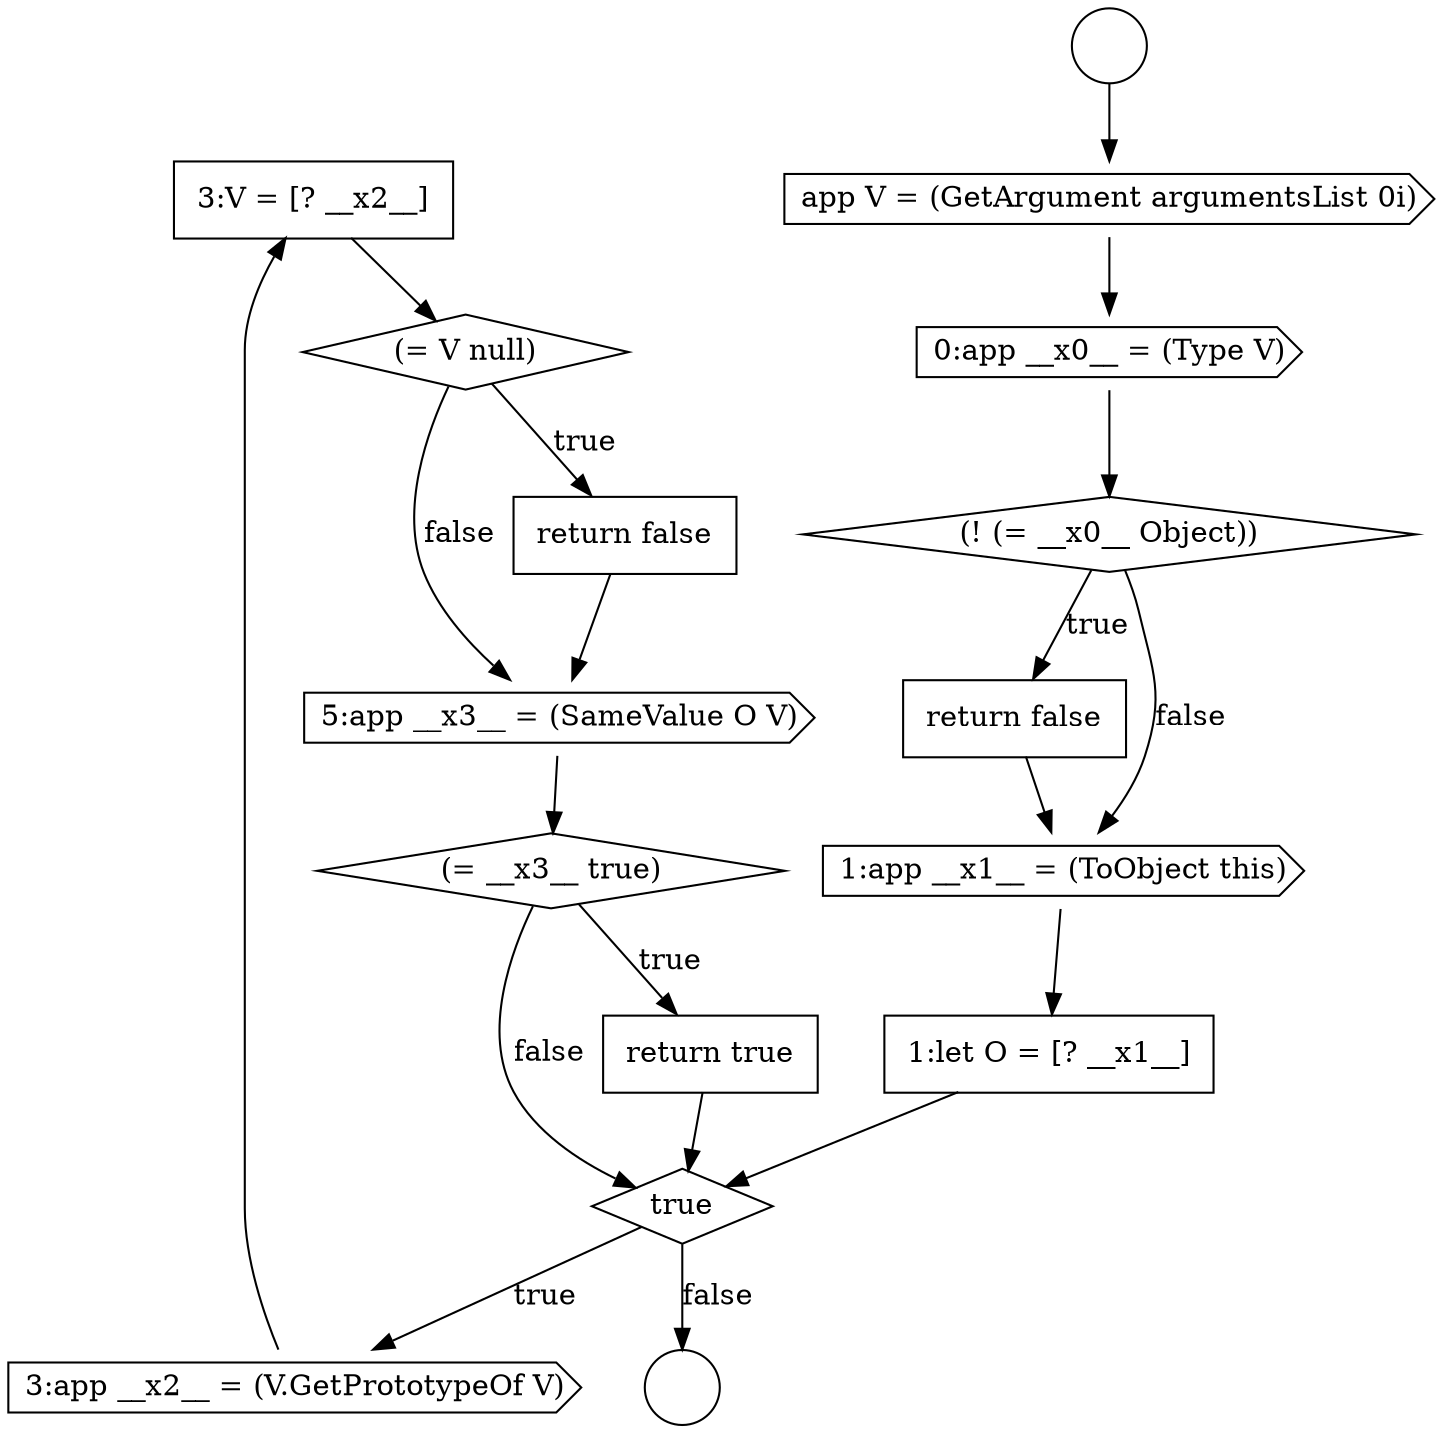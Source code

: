 digraph {
  node11838 [shape=none, margin=0, label=<<font color="black">
    <table border="0" cellborder="1" cellspacing="0" cellpadding="10">
      <tr><td align="left">3:V = [? __x2__]</td></tr>
    </table>
  </font>> color="black" fillcolor="white" style=filled]
  node11837 [shape=cds, label=<<font color="black">3:app __x2__ = (V.GetPrototypeOf V)</font>> color="black" fillcolor="white" style=filled]
  node11836 [shape=diamond, label=<<font color="black">true</font>> color="black" fillcolor="white" style=filled]
  node11841 [shape=cds, label=<<font color="black">5:app __x3__ = (SameValue O V)</font>> color="black" fillcolor="white" style=filled]
  node11829 [shape=circle label=" " color="black" fillcolor="white" style=filled]
  node11832 [shape=diamond, label=<<font color="black">(! (= __x0__ Object))</font>> color="black" fillcolor="white" style=filled]
  node11843 [shape=none, margin=0, label=<<font color="black">
    <table border="0" cellborder="1" cellspacing="0" cellpadding="10">
      <tr><td align="left">return true</td></tr>
    </table>
  </font>> color="black" fillcolor="white" style=filled]
  node11839 [shape=diamond, label=<<font color="black">(= V null)</font>> color="black" fillcolor="white" style=filled]
  node11834 [shape=cds, label=<<font color="black">1:app __x1__ = (ToObject this)</font>> color="black" fillcolor="white" style=filled]
  node11831 [shape=cds, label=<<font color="black">0:app __x0__ = (Type V)</font>> color="black" fillcolor="white" style=filled]
  node11828 [shape=circle label=" " color="black" fillcolor="white" style=filled]
  node11833 [shape=none, margin=0, label=<<font color="black">
    <table border="0" cellborder="1" cellspacing="0" cellpadding="10">
      <tr><td align="left">return false</td></tr>
    </table>
  </font>> color="black" fillcolor="white" style=filled]
  node11842 [shape=diamond, label=<<font color="black">(= __x3__ true)</font>> color="black" fillcolor="white" style=filled]
  node11840 [shape=none, margin=0, label=<<font color="black">
    <table border="0" cellborder="1" cellspacing="0" cellpadding="10">
      <tr><td align="left">return false</td></tr>
    </table>
  </font>> color="black" fillcolor="white" style=filled]
  node11835 [shape=none, margin=0, label=<<font color="black">
    <table border="0" cellborder="1" cellspacing="0" cellpadding="10">
      <tr><td align="left">1:let O = [? __x1__]</td></tr>
    </table>
  </font>> color="black" fillcolor="white" style=filled]
  node11830 [shape=cds, label=<<font color="black">app V = (GetArgument argumentsList 0i)</font>> color="black" fillcolor="white" style=filled]
  node11843 -> node11836 [ color="black"]
  node11837 -> node11838 [ color="black"]
  node11828 -> node11830 [ color="black"]
  node11831 -> node11832 [ color="black"]
  node11839 -> node11840 [label=<<font color="black">true</font>> color="black"]
  node11839 -> node11841 [label=<<font color="black">false</font>> color="black"]
  node11840 -> node11841 [ color="black"]
  node11832 -> node11833 [label=<<font color="black">true</font>> color="black"]
  node11832 -> node11834 [label=<<font color="black">false</font>> color="black"]
  node11838 -> node11839 [ color="black"]
  node11836 -> node11837 [label=<<font color="black">true</font>> color="black"]
  node11836 -> node11829 [label=<<font color="black">false</font>> color="black"]
  node11842 -> node11843 [label=<<font color="black">true</font>> color="black"]
  node11842 -> node11836 [label=<<font color="black">false</font>> color="black"]
  node11834 -> node11835 [ color="black"]
  node11830 -> node11831 [ color="black"]
  node11833 -> node11834 [ color="black"]
  node11835 -> node11836 [ color="black"]
  node11841 -> node11842 [ color="black"]
}

